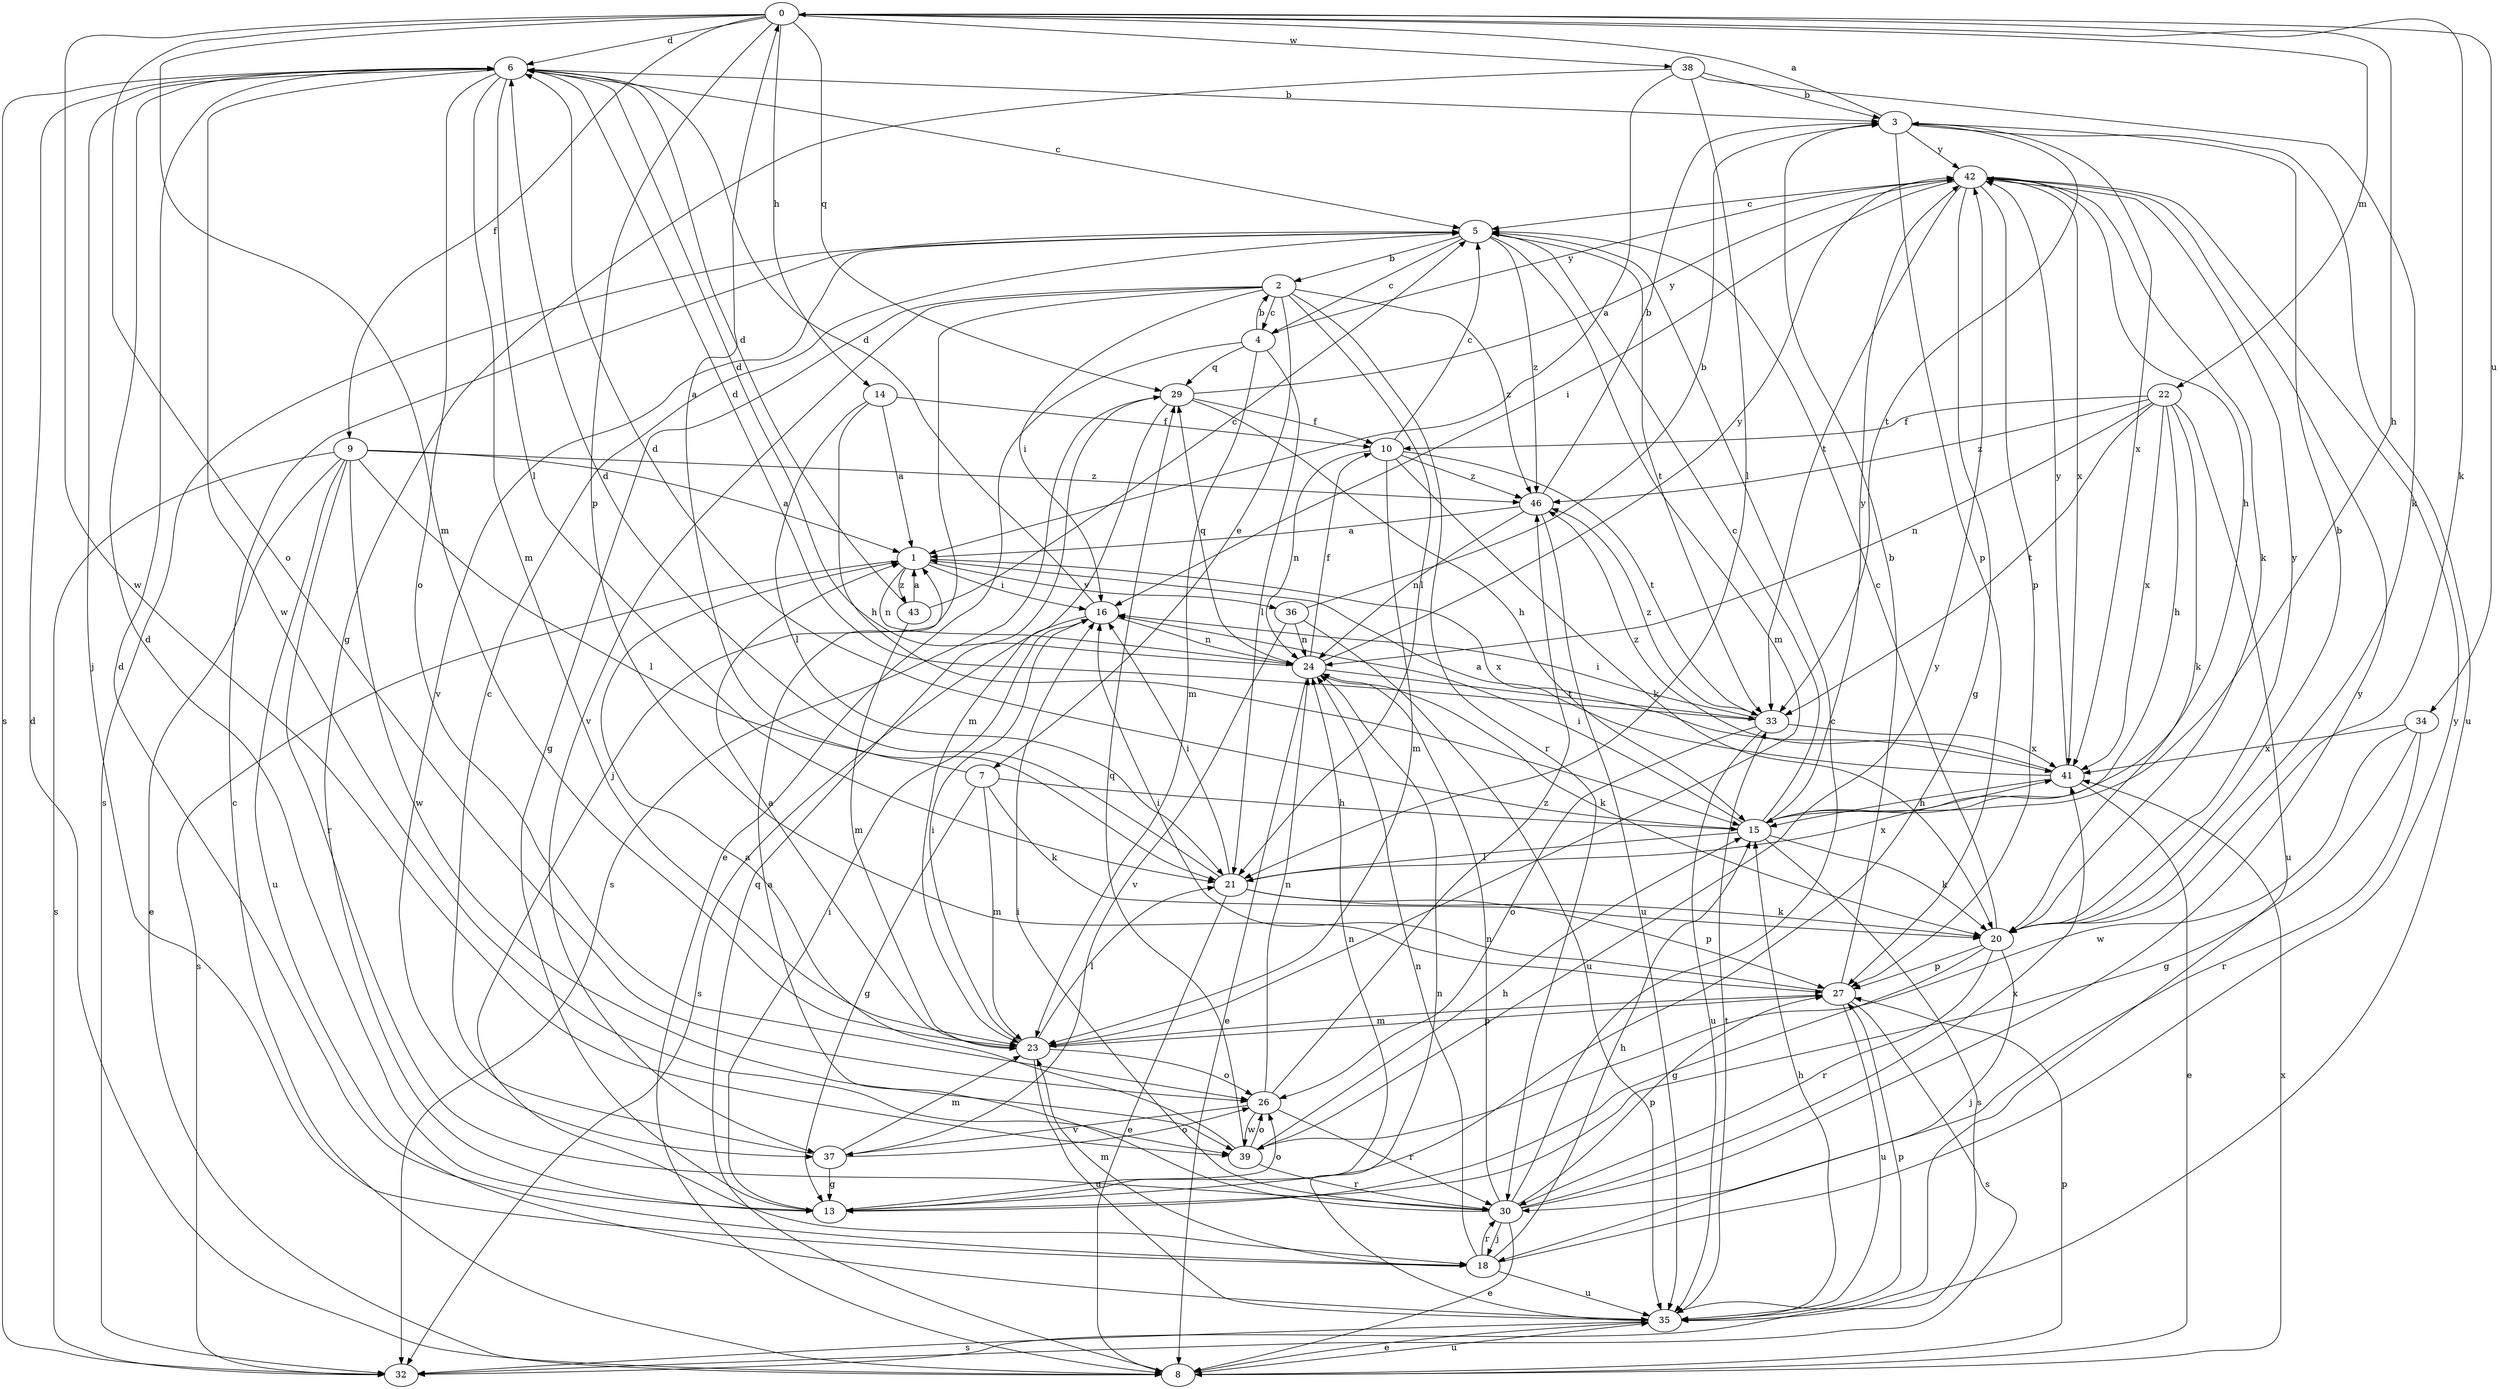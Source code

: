 strict digraph  {
0;
1;
2;
3;
4;
5;
6;
7;
8;
9;
10;
13;
14;
15;
16;
18;
20;
21;
22;
23;
24;
26;
27;
29;
30;
32;
33;
34;
35;
36;
37;
38;
39;
41;
42;
43;
46;
0 -> 6  [label=d];
0 -> 9  [label=f];
0 -> 14  [label=h];
0 -> 15  [label=h];
0 -> 20  [label=k];
0 -> 22  [label=m];
0 -> 23  [label=m];
0 -> 26  [label=o];
0 -> 27  [label=p];
0 -> 29  [label=q];
0 -> 34  [label=u];
0 -> 38  [label=w];
0 -> 39  [label=w];
1 -> 16  [label=i];
1 -> 24  [label=n];
1 -> 32  [label=s];
1 -> 36  [label=v];
1 -> 41  [label=x];
1 -> 43  [label=z];
2 -> 4  [label=c];
2 -> 7  [label=e];
2 -> 13  [label=g];
2 -> 16  [label=i];
2 -> 18  [label=j];
2 -> 21  [label=l];
2 -> 30  [label=r];
2 -> 37  [label=v];
2 -> 46  [label=z];
3 -> 0  [label=a];
3 -> 27  [label=p];
3 -> 33  [label=t];
3 -> 35  [label=u];
3 -> 41  [label=x];
3 -> 42  [label=y];
4 -> 2  [label=b];
4 -> 8  [label=e];
4 -> 21  [label=l];
4 -> 23  [label=m];
4 -> 29  [label=q];
4 -> 42  [label=y];
5 -> 2  [label=b];
5 -> 4  [label=c];
5 -> 23  [label=m];
5 -> 32  [label=s];
5 -> 33  [label=t];
5 -> 37  [label=v];
5 -> 46  [label=z];
6 -> 3  [label=b];
6 -> 5  [label=c];
6 -> 18  [label=j];
6 -> 21  [label=l];
6 -> 23  [label=m];
6 -> 26  [label=o];
6 -> 32  [label=s];
6 -> 39  [label=w];
7 -> 0  [label=a];
7 -> 13  [label=g];
7 -> 15  [label=h];
7 -> 20  [label=k];
7 -> 23  [label=m];
8 -> 5  [label=c];
8 -> 6  [label=d];
8 -> 27  [label=p];
8 -> 29  [label=q];
8 -> 35  [label=u];
8 -> 41  [label=x];
9 -> 1  [label=a];
9 -> 8  [label=e];
9 -> 21  [label=l];
9 -> 30  [label=r];
9 -> 32  [label=s];
9 -> 35  [label=u];
9 -> 39  [label=w];
9 -> 46  [label=z];
10 -> 5  [label=c];
10 -> 20  [label=k];
10 -> 23  [label=m];
10 -> 24  [label=n];
10 -> 33  [label=t];
10 -> 46  [label=z];
13 -> 6  [label=d];
13 -> 16  [label=i];
13 -> 24  [label=n];
13 -> 26  [label=o];
14 -> 1  [label=a];
14 -> 10  [label=f];
14 -> 15  [label=h];
14 -> 21  [label=l];
15 -> 5  [label=c];
15 -> 6  [label=d];
15 -> 16  [label=i];
15 -> 20  [label=k];
15 -> 21  [label=l];
15 -> 32  [label=s];
15 -> 42  [label=y];
16 -> 6  [label=d];
16 -> 24  [label=n];
16 -> 32  [label=s];
18 -> 6  [label=d];
18 -> 15  [label=h];
18 -> 23  [label=m];
18 -> 24  [label=n];
18 -> 30  [label=r];
18 -> 35  [label=u];
18 -> 42  [label=y];
20 -> 3  [label=b];
20 -> 5  [label=c];
20 -> 13  [label=g];
20 -> 18  [label=j];
20 -> 27  [label=p];
20 -> 30  [label=r];
20 -> 42  [label=y];
21 -> 6  [label=d];
21 -> 8  [label=e];
21 -> 16  [label=i];
21 -> 20  [label=k];
21 -> 27  [label=p];
21 -> 41  [label=x];
22 -> 10  [label=f];
22 -> 15  [label=h];
22 -> 20  [label=k];
22 -> 24  [label=n];
22 -> 33  [label=t];
22 -> 35  [label=u];
22 -> 41  [label=x];
22 -> 46  [label=z];
23 -> 1  [label=a];
23 -> 16  [label=i];
23 -> 21  [label=l];
23 -> 26  [label=o];
23 -> 27  [label=p];
23 -> 35  [label=u];
24 -> 6  [label=d];
24 -> 8  [label=e];
24 -> 10  [label=f];
24 -> 20  [label=k];
24 -> 29  [label=q];
24 -> 33  [label=t];
24 -> 42  [label=y];
26 -> 24  [label=n];
26 -> 30  [label=r];
26 -> 37  [label=v];
26 -> 39  [label=w];
26 -> 46  [label=z];
27 -> 3  [label=b];
27 -> 16  [label=i];
27 -> 23  [label=m];
27 -> 32  [label=s];
27 -> 35  [label=u];
29 -> 10  [label=f];
29 -> 15  [label=h];
29 -> 23  [label=m];
29 -> 32  [label=s];
29 -> 42  [label=y];
30 -> 1  [label=a];
30 -> 5  [label=c];
30 -> 8  [label=e];
30 -> 16  [label=i];
30 -> 18  [label=j];
30 -> 24  [label=n];
30 -> 27  [label=p];
30 -> 41  [label=x];
30 -> 42  [label=y];
33 -> 6  [label=d];
33 -> 16  [label=i];
33 -> 26  [label=o];
33 -> 35  [label=u];
33 -> 41  [label=x];
33 -> 46  [label=z];
34 -> 13  [label=g];
34 -> 30  [label=r];
34 -> 39  [label=w];
34 -> 41  [label=x];
35 -> 8  [label=e];
35 -> 15  [label=h];
35 -> 24  [label=n];
35 -> 27  [label=p];
35 -> 32  [label=s];
35 -> 33  [label=t];
36 -> 3  [label=b];
36 -> 24  [label=n];
36 -> 35  [label=u];
36 -> 37  [label=v];
37 -> 5  [label=c];
37 -> 13  [label=g];
37 -> 23  [label=m];
37 -> 26  [label=o];
38 -> 1  [label=a];
38 -> 3  [label=b];
38 -> 13  [label=g];
38 -> 20  [label=k];
38 -> 21  [label=l];
39 -> 1  [label=a];
39 -> 15  [label=h];
39 -> 26  [label=o];
39 -> 29  [label=q];
39 -> 30  [label=r];
39 -> 42  [label=y];
41 -> 1  [label=a];
41 -> 8  [label=e];
41 -> 15  [label=h];
41 -> 42  [label=y];
41 -> 46  [label=z];
42 -> 5  [label=c];
42 -> 13  [label=g];
42 -> 15  [label=h];
42 -> 16  [label=i];
42 -> 20  [label=k];
42 -> 27  [label=p];
42 -> 33  [label=t];
42 -> 41  [label=x];
43 -> 1  [label=a];
43 -> 5  [label=c];
43 -> 6  [label=d];
43 -> 23  [label=m];
46 -> 1  [label=a];
46 -> 3  [label=b];
46 -> 24  [label=n];
46 -> 35  [label=u];
}
